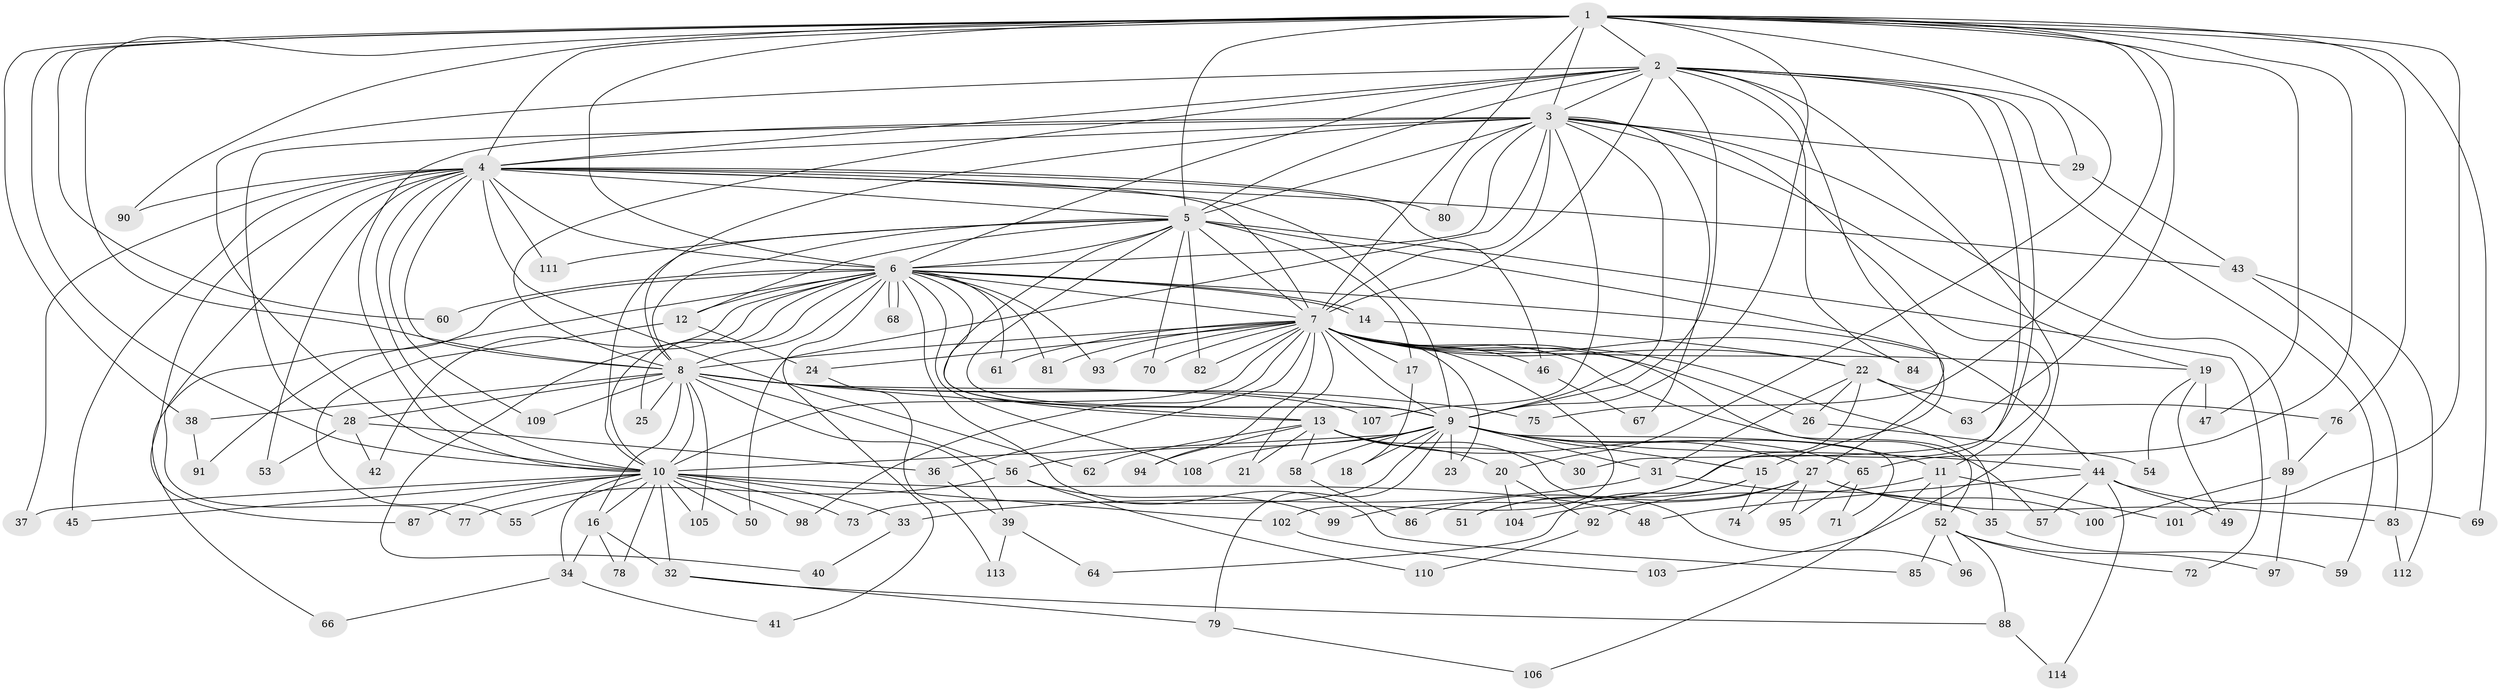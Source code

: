 // Generated by graph-tools (version 1.1) at 2025/11/02/27/25 16:11:08]
// undirected, 114 vertices, 253 edges
graph export_dot {
graph [start="1"]
  node [color=gray90,style=filled];
  1;
  2;
  3;
  4;
  5;
  6;
  7;
  8;
  9;
  10;
  11;
  12;
  13;
  14;
  15;
  16;
  17;
  18;
  19;
  20;
  21;
  22;
  23;
  24;
  25;
  26;
  27;
  28;
  29;
  30;
  31;
  32;
  33;
  34;
  35;
  36;
  37;
  38;
  39;
  40;
  41;
  42;
  43;
  44;
  45;
  46;
  47;
  48;
  49;
  50;
  51;
  52;
  53;
  54;
  55;
  56;
  57;
  58;
  59;
  60;
  61;
  62;
  63;
  64;
  65;
  66;
  67;
  68;
  69;
  70;
  71;
  72;
  73;
  74;
  75;
  76;
  77;
  78;
  79;
  80;
  81;
  82;
  83;
  84;
  85;
  86;
  87;
  88;
  89;
  90;
  91;
  92;
  93;
  94;
  95;
  96;
  97;
  98;
  99;
  100;
  101;
  102;
  103;
  104;
  105;
  106;
  107;
  108;
  109;
  110;
  111;
  112;
  113;
  114;
  1 -- 2;
  1 -- 3;
  1 -- 4;
  1 -- 5;
  1 -- 6;
  1 -- 7;
  1 -- 8;
  1 -- 9;
  1 -- 10;
  1 -- 20;
  1 -- 38;
  1 -- 47;
  1 -- 60;
  1 -- 63;
  1 -- 65;
  1 -- 69;
  1 -- 75;
  1 -- 76;
  1 -- 90;
  1 -- 101;
  2 -- 3;
  2 -- 4;
  2 -- 5;
  2 -- 6;
  2 -- 7;
  2 -- 8;
  2 -- 9;
  2 -- 10;
  2 -- 15;
  2 -- 29;
  2 -- 30;
  2 -- 59;
  2 -- 84;
  2 -- 99;
  2 -- 103;
  3 -- 4;
  3 -- 5;
  3 -- 6;
  3 -- 7;
  3 -- 8;
  3 -- 9;
  3 -- 10;
  3 -- 11;
  3 -- 19;
  3 -- 28;
  3 -- 29;
  3 -- 50;
  3 -- 67;
  3 -- 80;
  3 -- 89;
  3 -- 107;
  4 -- 5;
  4 -- 6;
  4 -- 7;
  4 -- 8;
  4 -- 9;
  4 -- 10;
  4 -- 37;
  4 -- 43;
  4 -- 45;
  4 -- 46;
  4 -- 53;
  4 -- 62;
  4 -- 77;
  4 -- 80;
  4 -- 87;
  4 -- 90;
  4 -- 109;
  4 -- 111;
  5 -- 6;
  5 -- 7;
  5 -- 8;
  5 -- 9;
  5 -- 10;
  5 -- 12;
  5 -- 13;
  5 -- 17;
  5 -- 44;
  5 -- 70;
  5 -- 72;
  5 -- 82;
  5 -- 111;
  6 -- 7;
  6 -- 8;
  6 -- 9;
  6 -- 10;
  6 -- 12;
  6 -- 14;
  6 -- 14;
  6 -- 25;
  6 -- 27;
  6 -- 40;
  6 -- 41;
  6 -- 42;
  6 -- 60;
  6 -- 61;
  6 -- 66;
  6 -- 68;
  6 -- 68;
  6 -- 81;
  6 -- 85;
  6 -- 91;
  6 -- 93;
  6 -- 108;
  7 -- 8;
  7 -- 9;
  7 -- 10;
  7 -- 17;
  7 -- 19;
  7 -- 21;
  7 -- 22;
  7 -- 23;
  7 -- 24;
  7 -- 26;
  7 -- 35;
  7 -- 36;
  7 -- 46;
  7 -- 52;
  7 -- 57;
  7 -- 61;
  7 -- 70;
  7 -- 81;
  7 -- 82;
  7 -- 84;
  7 -- 93;
  7 -- 94;
  7 -- 98;
  7 -- 102;
  8 -- 9;
  8 -- 10;
  8 -- 13;
  8 -- 16;
  8 -- 25;
  8 -- 28;
  8 -- 38;
  8 -- 39;
  8 -- 56;
  8 -- 75;
  8 -- 105;
  8 -- 107;
  8 -- 109;
  9 -- 10;
  9 -- 11;
  9 -- 15;
  9 -- 18;
  9 -- 23;
  9 -- 27;
  9 -- 31;
  9 -- 44;
  9 -- 56;
  9 -- 58;
  9 -- 71;
  9 -- 73;
  9 -- 79;
  9 -- 108;
  10 -- 16;
  10 -- 32;
  10 -- 33;
  10 -- 34;
  10 -- 37;
  10 -- 45;
  10 -- 48;
  10 -- 50;
  10 -- 55;
  10 -- 73;
  10 -- 78;
  10 -- 87;
  10 -- 98;
  10 -- 102;
  10 -- 105;
  11 -- 52;
  11 -- 92;
  11 -- 101;
  11 -- 106;
  12 -- 24;
  12 -- 55;
  13 -- 20;
  13 -- 21;
  13 -- 30;
  13 -- 58;
  13 -- 62;
  13 -- 65;
  13 -- 94;
  13 -- 96;
  14 -- 22;
  15 -- 51;
  15 -- 64;
  15 -- 74;
  16 -- 32;
  16 -- 34;
  16 -- 78;
  17 -- 18;
  19 -- 47;
  19 -- 49;
  19 -- 54;
  20 -- 92;
  20 -- 104;
  22 -- 26;
  22 -- 31;
  22 -- 51;
  22 -- 63;
  22 -- 76;
  24 -- 113;
  26 -- 54;
  27 -- 74;
  27 -- 83;
  27 -- 86;
  27 -- 95;
  27 -- 100;
  27 -- 104;
  28 -- 36;
  28 -- 42;
  28 -- 53;
  29 -- 43;
  31 -- 33;
  31 -- 35;
  32 -- 79;
  32 -- 88;
  33 -- 40;
  34 -- 41;
  34 -- 66;
  35 -- 59;
  36 -- 39;
  38 -- 91;
  39 -- 64;
  39 -- 113;
  43 -- 83;
  43 -- 112;
  44 -- 48;
  44 -- 49;
  44 -- 57;
  44 -- 69;
  44 -- 114;
  46 -- 67;
  52 -- 72;
  52 -- 85;
  52 -- 88;
  52 -- 96;
  52 -- 97;
  56 -- 77;
  56 -- 99;
  56 -- 110;
  58 -- 86;
  65 -- 71;
  65 -- 95;
  76 -- 89;
  79 -- 106;
  83 -- 112;
  88 -- 114;
  89 -- 97;
  89 -- 100;
  92 -- 110;
  102 -- 103;
}
